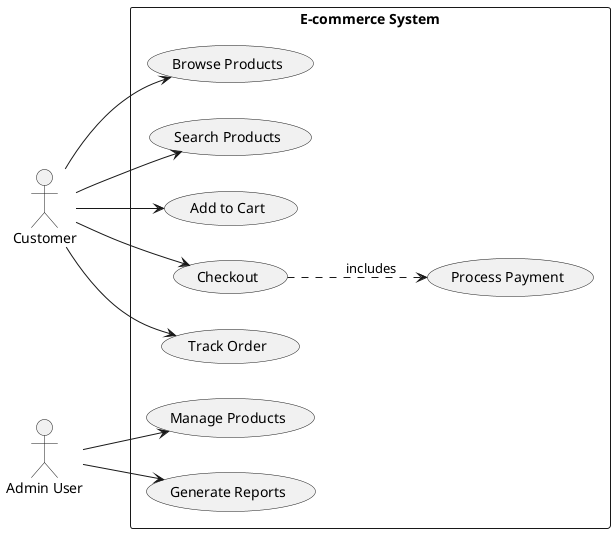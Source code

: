 @startuml E-commerce Use Cases

left to right direction
skinparam packageStyle rectangle

actor Customer as customer
actor "Admin User" as admin

rectangle "E-commerce System" {
  usecase "Browse Products" as UC1
  usecase "Search Products" as UC2
  usecase "Add to Cart" as UC3
  usecase "Checkout" as UC4
  usecase "Process Payment" as UC5
  usecase "Track Order" as UC6
  usecase "Manage Products" as UC7
  usecase "Generate Reports" as UC8
}

customer --> UC1
customer --> UC2
customer --> UC3
customer --> UC4
customer --> UC6

admin --> UC7
admin --> UC8

UC4 ..> UC5 : includes

@enduml